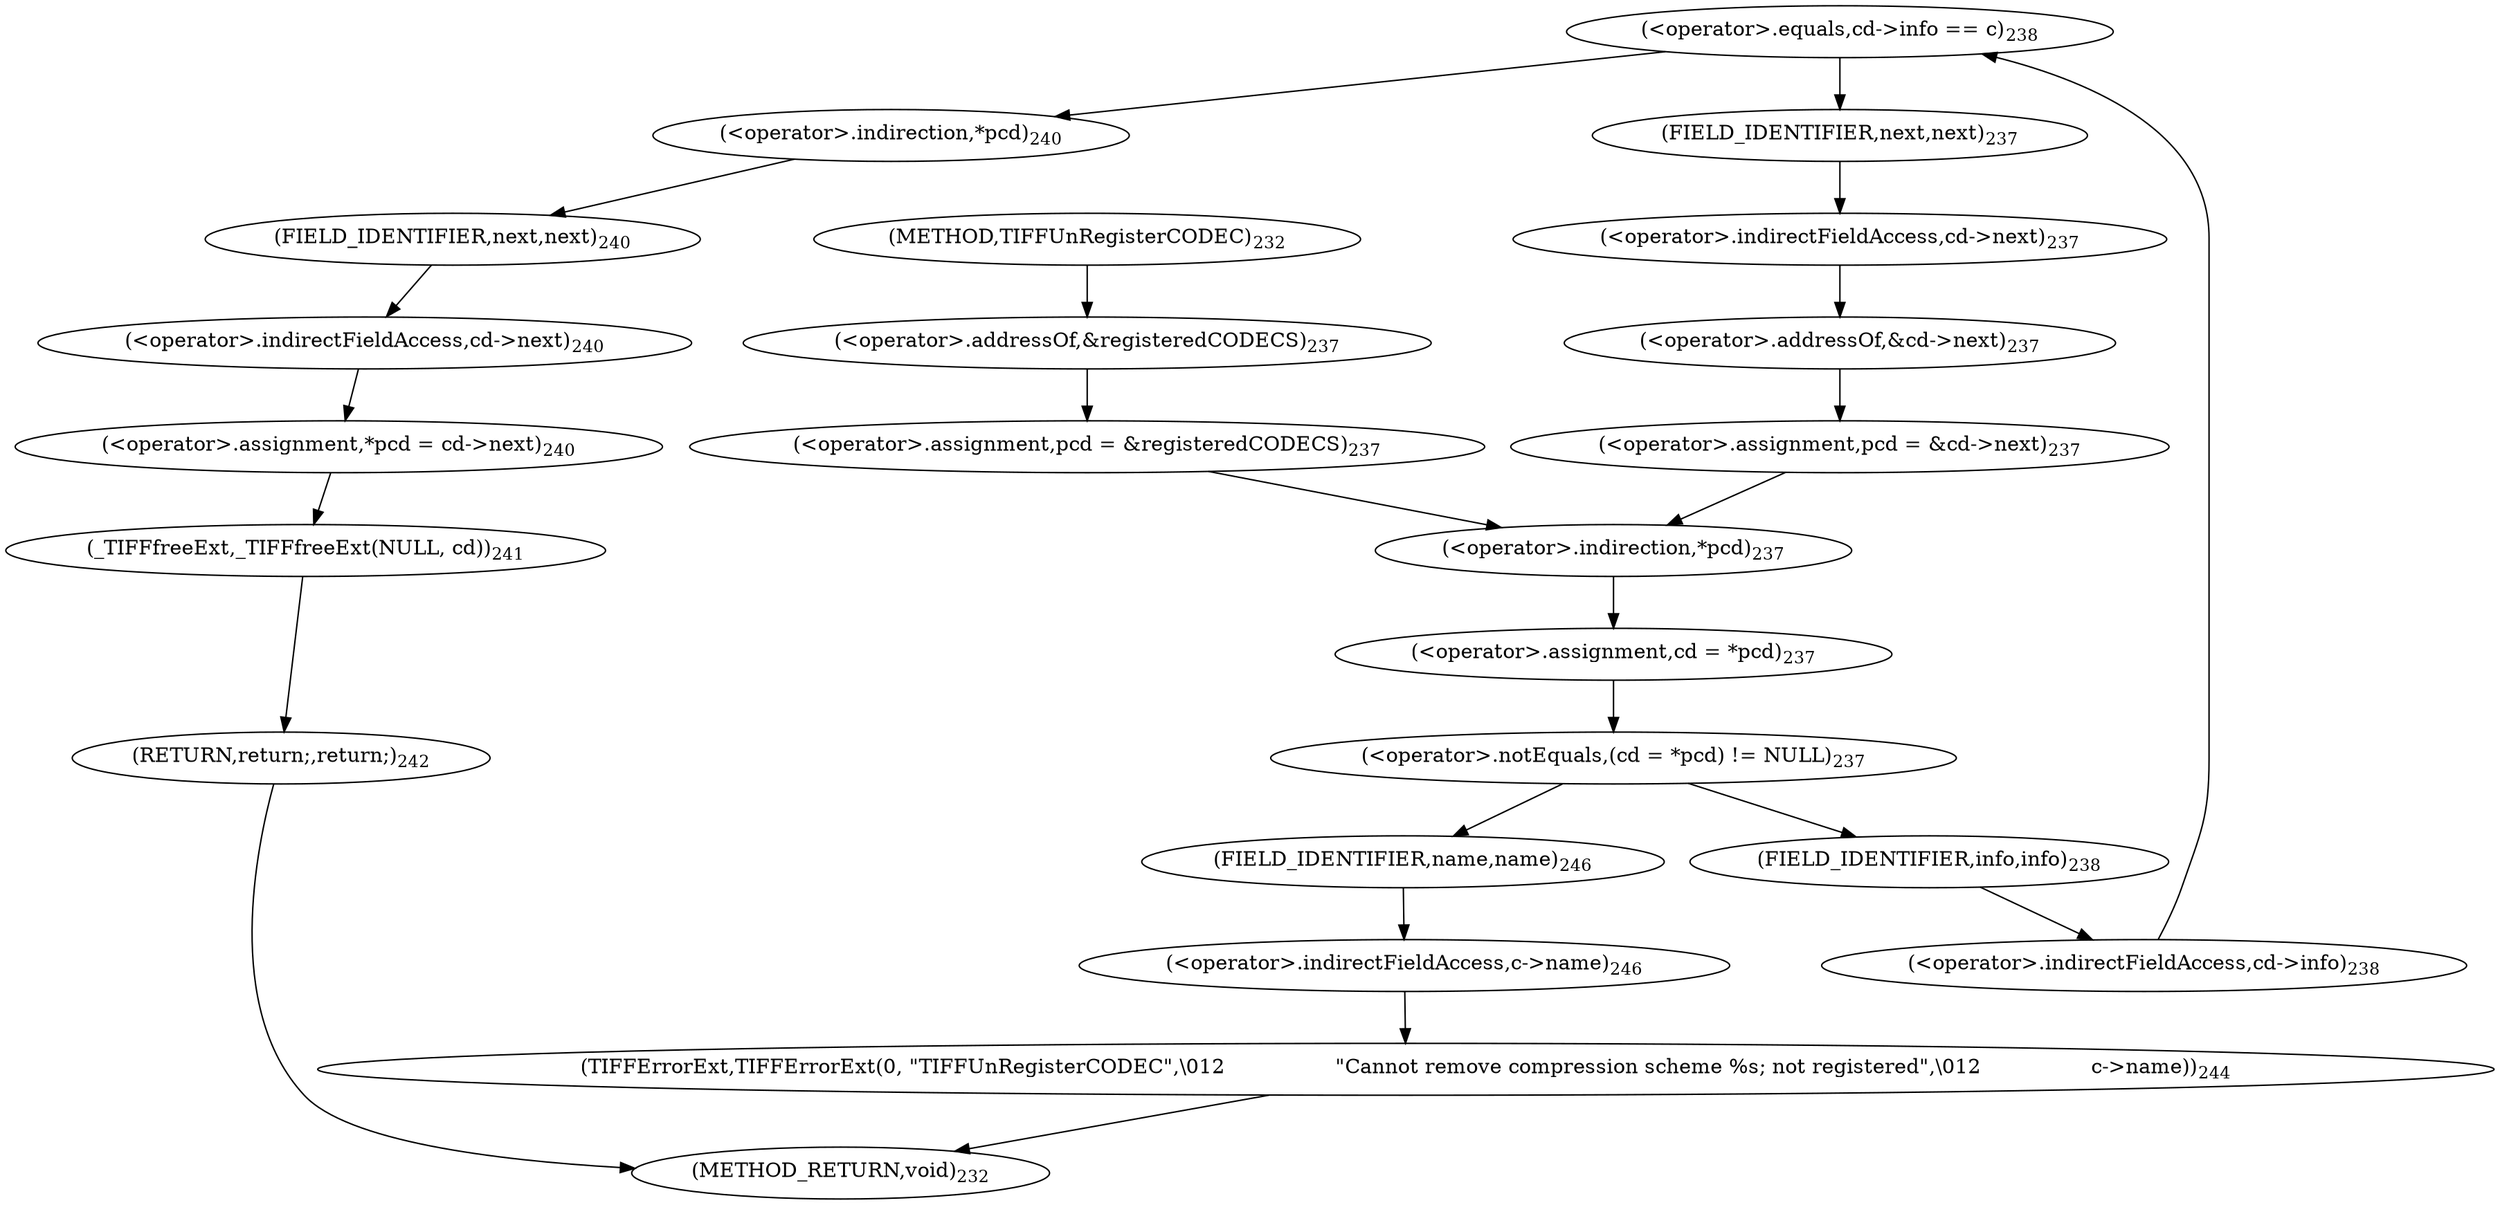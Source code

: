 digraph "TIFFUnRegisterCODEC" {  
"2280" [label = <(TIFFErrorExt,TIFFErrorExt(0, &quot;TIFFUnRegisterCODEC&quot;,\012                 &quot;Cannot remove compression scheme %s; not registered&quot;,\012                 c-&gt;name))<SUB>244</SUB>> ]
"2251" [label = <(&lt;operator&gt;.notEquals,(cd = *pcd) != NULL)<SUB>237</SUB>> ]
"2257" [label = <(&lt;operator&gt;.assignment,pcd = &amp;cd-&gt;next)<SUB>237</SUB>> ]
"2284" [label = <(&lt;operator&gt;.indirectFieldAccess,c-&gt;name)<SUB>246</SUB>> ]
"2247" [label = <(&lt;operator&gt;.assignment,pcd = &amp;registeredCODECS)<SUB>237</SUB>> ]
"2252" [label = <(&lt;operator&gt;.assignment,cd = *pcd)<SUB>237</SUB>> ]
"2259" [label = <(&lt;operator&gt;.addressOf,&amp;cd-&gt;next)<SUB>237</SUB>> ]
"2264" [label = <(&lt;operator&gt;.equals,cd-&gt;info == c)<SUB>238</SUB>> ]
"2286" [label = <(FIELD_IDENTIFIER,name,name)<SUB>246</SUB>> ]
"2249" [label = <(&lt;operator&gt;.addressOf,&amp;registeredCODECS)<SUB>237</SUB>> ]
"2254" [label = <(&lt;operator&gt;.indirection,*pcd)<SUB>237</SUB>> ]
"2260" [label = <(&lt;operator&gt;.indirectFieldAccess,cd-&gt;next)<SUB>237</SUB>> ]
"2265" [label = <(&lt;operator&gt;.indirectFieldAccess,cd-&gt;info)<SUB>238</SUB>> ]
"2270" [label = <(&lt;operator&gt;.assignment,*pcd = cd-&gt;next)<SUB>240</SUB>> ]
"2276" [label = <(_TIFFfreeExt,_TIFFfreeExt(NULL, cd))<SUB>241</SUB>> ]
"2279" [label = <(RETURN,return;,return;)<SUB>242</SUB>> ]
"2262" [label = <(FIELD_IDENTIFIER,next,next)<SUB>237</SUB>> ]
"2267" [label = <(FIELD_IDENTIFIER,info,info)<SUB>238</SUB>> ]
"2271" [label = <(&lt;operator&gt;.indirection,*pcd)<SUB>240</SUB>> ]
"2273" [label = <(&lt;operator&gt;.indirectFieldAccess,cd-&gt;next)<SUB>240</SUB>> ]
"2275" [label = <(FIELD_IDENTIFIER,next,next)<SUB>240</SUB>> ]
"2240" [label = <(METHOD,TIFFUnRegisterCODEC)<SUB>232</SUB>> ]
"2287" [label = <(METHOD_RETURN,void)<SUB>232</SUB>> ]
  "2280" -> "2287" 
  "2251" -> "2267" 
  "2251" -> "2286" 
  "2257" -> "2254" 
  "2284" -> "2280" 
  "2247" -> "2254" 
  "2252" -> "2251" 
  "2259" -> "2257" 
  "2264" -> "2271" 
  "2264" -> "2262" 
  "2286" -> "2284" 
  "2249" -> "2247" 
  "2254" -> "2252" 
  "2260" -> "2259" 
  "2265" -> "2264" 
  "2270" -> "2276" 
  "2276" -> "2279" 
  "2279" -> "2287" 
  "2262" -> "2260" 
  "2267" -> "2265" 
  "2271" -> "2275" 
  "2273" -> "2270" 
  "2275" -> "2273" 
  "2240" -> "2249" 
}
